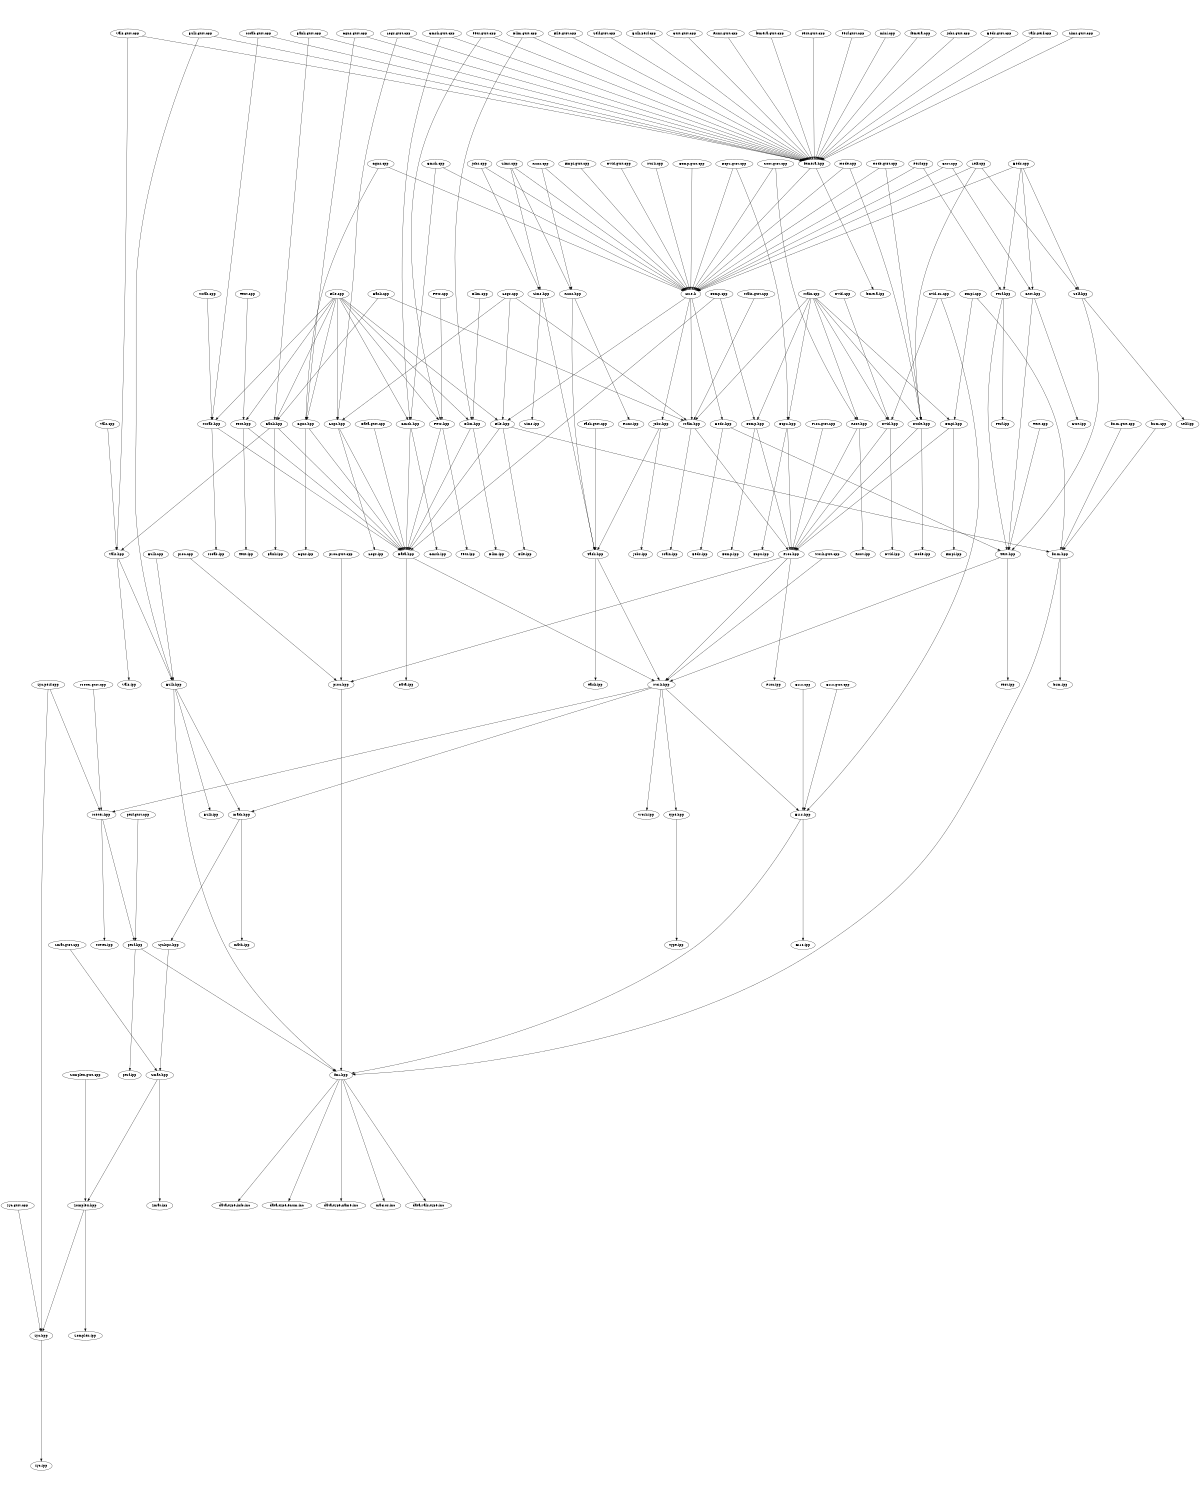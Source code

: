 digraph "source tree" {
    overlap=scale;
    size="8,10";
    ratio="fill";
    fontsize="16";
    fontname="Helvetica";
	clusterrank="local";
	"Gtst.hpp" -> "Gtst.ipp"
	"Text.cpp" -> "Text.hpp"
	"Root.gtst.cpp" -> "core.h"
	"Zmat.gtst.cpp" -> "Zmat.hpp"
	"Cgns.hpp" -> "Cgns.ipp"
	"Fomp.hpp" -> "Fomp.ipp"
	"Sims.cpp" -> "Sims.hpp"
	"Cgns.hpp" -> "Data.hpp"
	"zyc.hpp" -> "zyc.ipp"
	"Fmpi.cpp" -> "Fmpi.hpp"
	"Vals.hpp" -> "Bulk.hpp"
	"Moab.cpp" -> "Moab.hpp"
	"Bulk.perf.cpp" -> "femera.hpp"
	"Sims.cpp" -> "core.h"
	"Logs.cpp" -> "Logs.hpp"
	"Vals.gtst.cpp" -> "Vals.hpp"
	"Logs.cpp" -> "File.hpp"
	"Beds.cpp" -> "core.h"
	"core.h" -> "File.hpp"
	"Cgns.gtst.cpp" -> "femera.hpp"
	"File.hpp" -> "File.ipp"
	"form.gtst.cpp" -> "form.hpp"
	"Main.cpp" -> "Fcpu.hpp"
	"core.h" -> "Beds.hpp"
	"Gmsh.hpp" -> "Gmsh.ipp"
	"Root.hpp" -> "Root.ipp"
	"math.hpp" -> "math.ipp"
	"Beds.cpp" -> "Self.hpp"
	"File.cpp" -> "Logs.hpp"
	"Gtst.gtst.cpp" -> "femera.hpp"
	"proc.cpp" -> "proc.hpp"
	"Self.cpp" -> "Node.hpp"
	"Bank.gtst.cpp" -> "femera.hpp"
	"Task.hpp" -> "Task.ipp"
	"Jobs.cpp" -> "core.h"
	"Main.cpp" -> "Fmpi.hpp"
	"Fcpu.hpp" -> "Fcpu.ipp"
	"Self.hpp" -> "Test.hpp"
	"Beds.cpp" -> "Perf.hpp"
	"Runs.gtst.cpp" -> "femera.hpp"
	"Jobs.hpp" -> "Task.hpp"
	"perf.hpp" -> "fmr.hpp"
	"Bulk.hpp" -> "math.hpp"
	"Main.hpp" -> "Proc.hpp"
	"femera.hpp" -> "core.h"
	"femera.gtst.cpp" -> "femera.hpp"
	"Text.gtst.cpp" -> "femera.hpp"
	"Errs.hpp" -> "fmr.hpp"
	"Gmsh.cpp" -> "core.h"
	"form.cpp" -> "form.hpp"
	"Work.hpp" -> "math.hpp"
	"Pets.hpp" -> "Pets.ipp"
	"Gmsh.gtst.cpp" -> "Gmsh.hpp"
	"Nvid.hpp" -> "Proc.hpp"
	"Nvid.gtst.cpp" -> "core.h"
	"Perf.hpp" -> "Perf.ipp"
	"Main.cpp" -> "Root.hpp"
	"Proc.hpp" -> "proc.hpp"
	"Gmsh.gtst.cpp" -> "femera.hpp"
	"Jobs.hpp" -> "Jobs.ipp"
	"Work.hpp" -> "Work.ipp"
	"Main.gtst.cpp" -> "Main.hpp"
	"Meter.hpp" -> "Meter.ipp"
	"perf.gtst.cpp" -> "perf.hpp"
	"form.hpp" -> "form.ipp"
	"Test.hpp" -> "Test.ipp"
	"Bulk.gtst.cpp" -> "femera.hpp"
	"Dlim.hpp" -> "Data.hpp"
	"Vals.hpp" -> "Vals.ipp"
	"File.cpp" -> "Text.hpp"
	"Self.hpp" -> "Self.ipp"
	"Nvid.hpp" -> "Nvid.ipp"
	"Bank.cpp" -> "Main.hpp"
	"Logs.gtst.cpp" -> "Logs.hpp"
	"Main.hpp" -> "Main.ipp"
	"Fmpi.hpp" -> "Fmpi.ipp"
	"Bank.hpp" -> "Bank.ipp"
	"Work.hpp" -> "Errs.hpp"
	"Moab.hpp" -> "Data.hpp"
	"Work.cpp" -> "core.h"
	"Logs.hpp" -> "Logs.ipp"
	"core.h" -> "Jobs.hpp"
	"Beds.hpp" -> "Beds.ipp"
	"Root.gtst.cpp" -> "Root.hpp"
	"File.cpp" -> "Pets.hpp"
	"Bank.gtst.cpp" -> "Bank.hpp"
	"Node.hpp" -> "Node.ipp"
	"Perf.cpp" -> "Perf.hpp"
	"Pets.gtst.cpp" -> "femera.hpp"
	"Moab.gtst.cpp" -> "femera.hpp"
	"Fcpu.gtst.cpp" -> "core.h"
	"zyclops.hpp" -> "Zmat.hpp"
	"form.hpp" -> "fmr.hpp"
	"Gmsh.hpp" -> "Data.hpp"
	"fmr.hpp" -> "data-type-enum.inc"
	"Errs.hpp" -> "Errs.ipp"
	"Dlim.gtst.cpp" -> "femera.hpp"
	"Main.cpp" -> "Fomp.hpp"
	"Jobs.cpp" -> "Sims.hpp"
	"Bank.hpp" -> "Vals.hpp"
	"Zomplex.hpp" -> "Zomplex.ipp"
	"Perf.gtst.cpp" -> "femera.hpp"
	"Text.hpp" -> "Text.ipp"
	"Beds.hpp" -> "Test.hpp"
	"Fomp.hpp" -> "Proc.hpp"
	"Root.hpp" -> "Proc.hpp"
	"mini.cpp" -> "femera.hpp"
	"fmr.hpp" -> "data-type-name.inc"
	"Errs.cpp" -> "Errs.hpp"
	"Bulk.hpp" -> "Bulk.ipp"
	"femera.hpp" -> "femera.ipp"
	"Dlim.cpp" -> "Dlim.hpp"
	"Data.gtst.cpp" -> "Data.hpp"
	"Zomplex.gtst.cpp" -> "Zomplex.hpp"
	"Zmat.hpp" -> "Zomplex.hpp"
	"fmr.hpp" -> "macros.inc"
	"Bulk.hpp" -> "fmr.hpp"
	"Cgns.cpp" -> "core.h"
	"femera.cpp" -> "femera.hpp"
	"Beds.cpp" -> "Gtst.hpp"
	"fmr.hpp" -> "data-vals-type.inc"
	"Vals.cpp" -> "Vals.hpp"
	"Dlim.hpp" -> "Dlim.ipp"
	"Logs.cpp" -> "Main.hpp"
	"Fomp.gtst.cpp" -> "core.h"
	"Work.hpp" -> "Meter.hpp"
	"zyc.perf.cpp" -> "Meter.hpp"
	"Jobs.gtst.cpp" -> "femera.hpp"
	"Sims.hpp" -> "Sims.ipp"
	"File.cpp" -> "Gmsh.hpp"
	"Data.hpp" -> "Data.ipp"
	"Task.hpp" -> "Work.hpp"
	"Zmat.hpp" -> "Zmat.ipp"
	"File.hpp" -> "Data.hpp"
	"zyc.gtst.cpp" -> "zyc.hpp"
	"Runs.cpp" -> "core.h"
	"Node.cpp" -> "core.h"
	"Node.hpp" -> "Proc.hpp"
	"Task.gtst.cpp" -> "Task.hpp"
	"Test.hpp" -> "Work.hpp"
	"Fcpu.hpp" -> "Proc.hpp"
	"Work.gtst.cpp" -> "Work.hpp"
	"Logs.gtst.cpp" -> "femera.hpp"
	"Main.cpp" -> "Main.hpp"
	"Beds.gtst.cpp" -> "femera.hpp"
	"Cgns.cpp" -> "Cgns.hpp"
	"File.cpp" -> "Cgns.hpp"
	"Logs.hpp" -> "Data.hpp"
	"Fomp.cpp" -> "Data.hpp"
	"Proc.hpp" -> "Proc.ipp"
	"proc.gtst.cpp" -> "proc.hpp"
	"Fomp.cpp" -> "Fomp.hpp"
	"Vals.perf.cpp" -> "femera.hpp"
	"Node.cpp" -> "Node.hpp"
	"Proc.gtst.cpp" -> "Proc.hpp"
	"Gtst.cpp" -> "core.h"
	"Bulk.cpp" -> "Bulk.hpp"
	"fmr.hpp" -> "data-type-info.inc"
	"type.hpp" -> "type.ipp"
	"Text.hpp" -> "Data.hpp"
	"Gtst.hpp" -> "Test.hpp"
	"Bank.cpp" -> "Bank.hpp"
	"Dlim.gtst.cpp" -> "Dlim.hpp"
	"Meter.gtst.cpp" -> "Meter.hpp"
	"Pets.hpp" -> "Data.hpp"
	"Fmpi.cpp" -> "form.hpp"
	"core.h" -> "Main.hpp"
	"Nvid.cpp" -> "Nvid.hpp"
	"Self.cpp" -> "core.h"
	"Cgns.gtst.cpp" -> "Cgns.hpp"
	"Proc.hpp" -> "Work.hpp"
	"File.cpp" -> "Moab.hpp"
	"Sims.gtst.cpp" -> "femera.hpp"
	"Gmsh.cpp" -> "Gmsh.hpp"
	"Node.gtst.cpp" -> "Node.hpp"
	"Runs.hpp" -> "Task.hpp"
	"Main.cpp" -> "Node.hpp"
	"Errs.gtst.cpp" -> "Errs.hpp"
	"Bank.hpp" -> "Data.hpp"
	"math.hpp" -> "zyclops.hpp"
	"nvid.cu.cpp" -> "Nvid.hpp"
	"Work.hpp" -> "type.hpp"
	"Sims.cpp" -> "Runs.hpp"
	"File.cpp" -> "File.hpp"
	"Sims.hpp" -> "Task.hpp"
	"File.hpp" -> "form.hpp"
	"Pets.cpp" -> "Pets.hpp"
	"proc.hpp" -> "fmr.hpp"
	"File.cpp" -> "Bank.hpp"
	"Vals.gtst.cpp" -> "femera.hpp"
	"File.gtst.cpp" -> "femera.hpp"
	"Fmpi.gtst.cpp" -> "core.h"
	"Fcpu.gtst.cpp" -> "Fcpu.hpp"
	"Self.cpp" -> "Self.hpp"
	"Bulk.gtst.cpp" -> "Bulk.hpp"
	"Gtst.cpp" -> "Gtst.hpp"
	"Data.hpp" -> "Work.hpp"
	"Moab.gtst.cpp" -> "Moab.hpp"
	"Fmpi.hpp" -> "Proc.hpp"
	"Main.cpp" -> "Nvid.hpp"
	"Zomplex.hpp" -> "zyc.hpp"
	"Perf.hpp" -> "Test.hpp"
	"Self.gtst.cpp" -> "femera.hpp"
	"File.cpp" -> "Dlim.hpp"
	"perf.hpp" -> "perf.ipp"
	"Perf.cpp" -> "core.h"
	"Node.gtst.cpp" -> "core.h"
	"Pets.gtst.cpp" -> "Pets.hpp"
	"Runs.hpp" -> "Runs.ipp"
	"nvid.cu.cpp" -> "Errs.hpp"
	"Test.cpp" -> "Test.hpp"
	"zyc.perf.cpp" -> "zyc.hpp"
	"Meter.hpp" -> "perf.hpp"
	"Moab.hpp" -> "Moab.ipp"
	"Runs.cpp" -> "Runs.hpp"
}
